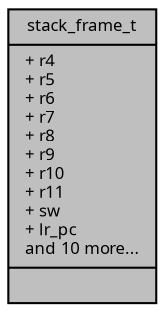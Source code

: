 digraph "stack_frame_t"
{
  edge [fontname="Sans",fontsize="8",labelfontname="Sans",labelfontsize="8"];
  node [fontname="Sans",fontsize="8",shape=record];
  Node1 [label="{stack_frame_t\n|+ r4\l+ r5\l+ r6\l+ r7\l+ r8\l+ r9\l+ r10\l+ r11\l+ sw\l+ lr_pc\land 10 more...\l|}",height=0.2,width=0.4,color="black", fillcolor="grey75", style="filled", fontcolor="black"];
}
